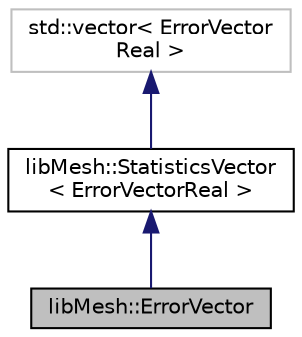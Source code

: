 digraph "libMesh::ErrorVector"
{
  edge [fontname="Helvetica",fontsize="10",labelfontname="Helvetica",labelfontsize="10"];
  node [fontname="Helvetica",fontsize="10",shape=record];
  Node1 [label="libMesh::ErrorVector",height=0.2,width=0.4,color="black", fillcolor="grey75", style="filled", fontcolor="black"];
  Node2 -> Node1 [dir="back",color="midnightblue",fontsize="10",style="solid",fontname="Helvetica"];
  Node2 [label="libMesh::StatisticsVector\l\< ErrorVectorReal \>",height=0.2,width=0.4,color="black", fillcolor="white", style="filled",URL="$classlibMesh_1_1StatisticsVector.html"];
  Node3 -> Node2 [dir="back",color="midnightblue",fontsize="10",style="solid",fontname="Helvetica"];
  Node3 [label="std::vector\< ErrorVector\lReal \>",height=0.2,width=0.4,color="grey75", fillcolor="white", style="filled"];
}
